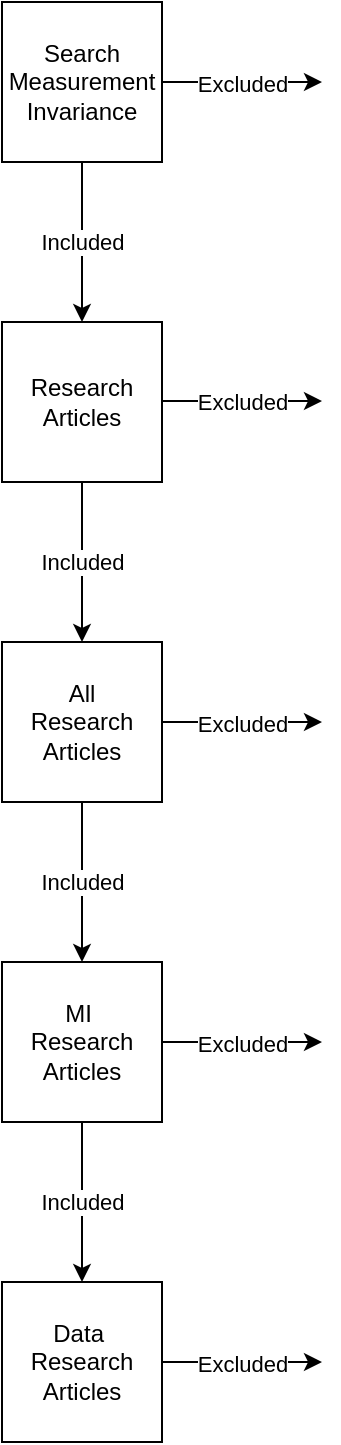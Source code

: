 <mxfile version="23.1.5" type="device">
  <diagram name="Page-1" id="Mk-oHt2b1w52tDMhMtMy">
    <mxGraphModel dx="1026" dy="743" grid="1" gridSize="10" guides="1" tooltips="1" connect="1" arrows="1" fold="1" page="1" pageScale="1" pageWidth="850" pageHeight="1100" math="0" shadow="0">
      <root>
        <mxCell id="0" />
        <mxCell id="1" parent="0" />
        <mxCell id="NsOHdkp2GwS7Km774iBZ-3" value="Included" style="edgeStyle=orthogonalEdgeStyle;rounded=0;orthogonalLoop=1;jettySize=auto;html=1;" edge="1" parent="1" source="NsOHdkp2GwS7Km774iBZ-1" target="NsOHdkp2GwS7Km774iBZ-2">
          <mxGeometry relative="1" as="geometry" />
        </mxCell>
        <mxCell id="NsOHdkp2GwS7Km774iBZ-5" value="Excluded" style="edgeStyle=orthogonalEdgeStyle;rounded=0;orthogonalLoop=1;jettySize=auto;html=1;" edge="1" parent="1" source="NsOHdkp2GwS7Km774iBZ-1">
          <mxGeometry relative="1" as="geometry">
            <mxPoint x="280" y="80" as="targetPoint" />
          </mxGeometry>
        </mxCell>
        <mxCell id="NsOHdkp2GwS7Km774iBZ-1" value="Search&lt;br&gt;Measurement&lt;br&gt;Invariance" style="whiteSpace=wrap;html=1;aspect=fixed;" vertex="1" parent="1">
          <mxGeometry x="120" y="40" width="80" height="80" as="geometry" />
        </mxCell>
        <mxCell id="NsOHdkp2GwS7Km774iBZ-8" value="Included" style="edgeStyle=orthogonalEdgeStyle;rounded=0;orthogonalLoop=1;jettySize=auto;html=1;" edge="1" parent="1" source="NsOHdkp2GwS7Km774iBZ-2" target="NsOHdkp2GwS7Km774iBZ-7">
          <mxGeometry relative="1" as="geometry" />
        </mxCell>
        <mxCell id="NsOHdkp2GwS7Km774iBZ-2" value="Research&lt;br&gt;Articles" style="whiteSpace=wrap;html=1;aspect=fixed;" vertex="1" parent="1">
          <mxGeometry x="120" y="200" width="80" height="80" as="geometry" />
        </mxCell>
        <mxCell id="NsOHdkp2GwS7Km774iBZ-6" value="Excluded" style="edgeStyle=orthogonalEdgeStyle;rounded=0;orthogonalLoop=1;jettySize=auto;html=1;" edge="1" parent="1">
          <mxGeometry relative="1" as="geometry">
            <mxPoint x="200" y="239.5" as="sourcePoint" />
            <mxPoint x="280" y="239.5" as="targetPoint" />
          </mxGeometry>
        </mxCell>
        <mxCell id="NsOHdkp2GwS7Km774iBZ-10" value="Excluded" style="edgeStyle=orthogonalEdgeStyle;rounded=0;orthogonalLoop=1;jettySize=auto;html=1;" edge="1" parent="1" source="NsOHdkp2GwS7Km774iBZ-7">
          <mxGeometry relative="1" as="geometry">
            <mxPoint x="280" y="400" as="targetPoint" />
          </mxGeometry>
        </mxCell>
        <mxCell id="NsOHdkp2GwS7Km774iBZ-12" value="Included" style="edgeStyle=orthogonalEdgeStyle;rounded=0;orthogonalLoop=1;jettySize=auto;html=1;" edge="1" parent="1" source="NsOHdkp2GwS7Km774iBZ-7" target="NsOHdkp2GwS7Km774iBZ-11">
          <mxGeometry relative="1" as="geometry" />
        </mxCell>
        <mxCell id="NsOHdkp2GwS7Km774iBZ-7" value="All &lt;br&gt;Research&lt;br&gt;Articles" style="whiteSpace=wrap;html=1;aspect=fixed;" vertex="1" parent="1">
          <mxGeometry x="120" y="360" width="80" height="80" as="geometry" />
        </mxCell>
        <mxCell id="NsOHdkp2GwS7Km774iBZ-14" value="Excluded" style="edgeStyle=orthogonalEdgeStyle;rounded=0;orthogonalLoop=1;jettySize=auto;html=1;" edge="1" parent="1" source="NsOHdkp2GwS7Km774iBZ-11">
          <mxGeometry relative="1" as="geometry">
            <mxPoint x="280" y="560" as="targetPoint" />
          </mxGeometry>
        </mxCell>
        <mxCell id="NsOHdkp2GwS7Km774iBZ-16" value="Included" style="edgeStyle=orthogonalEdgeStyle;rounded=0;orthogonalLoop=1;jettySize=auto;html=1;" edge="1" parent="1" source="NsOHdkp2GwS7Km774iBZ-11" target="NsOHdkp2GwS7Km774iBZ-15">
          <mxGeometry relative="1" as="geometry" />
        </mxCell>
        <mxCell id="NsOHdkp2GwS7Km774iBZ-11" value="MI&amp;nbsp;&lt;br&gt;Research&lt;br&gt;Articles" style="whiteSpace=wrap;html=1;aspect=fixed;" vertex="1" parent="1">
          <mxGeometry x="120" y="520" width="80" height="80" as="geometry" />
        </mxCell>
        <mxCell id="NsOHdkp2GwS7Km774iBZ-18" value="Excluded" style="edgeStyle=orthogonalEdgeStyle;rounded=0;orthogonalLoop=1;jettySize=auto;html=1;" edge="1" parent="1" source="NsOHdkp2GwS7Km774iBZ-15">
          <mxGeometry relative="1" as="geometry">
            <mxPoint x="280" y="720" as="targetPoint" />
          </mxGeometry>
        </mxCell>
        <mxCell id="NsOHdkp2GwS7Km774iBZ-15" value="Data&amp;nbsp;&lt;br&gt;Research&lt;br&gt;Articles" style="whiteSpace=wrap;html=1;aspect=fixed;" vertex="1" parent="1">
          <mxGeometry x="120" y="680" width="80" height="80" as="geometry" />
        </mxCell>
      </root>
    </mxGraphModel>
  </diagram>
</mxfile>
